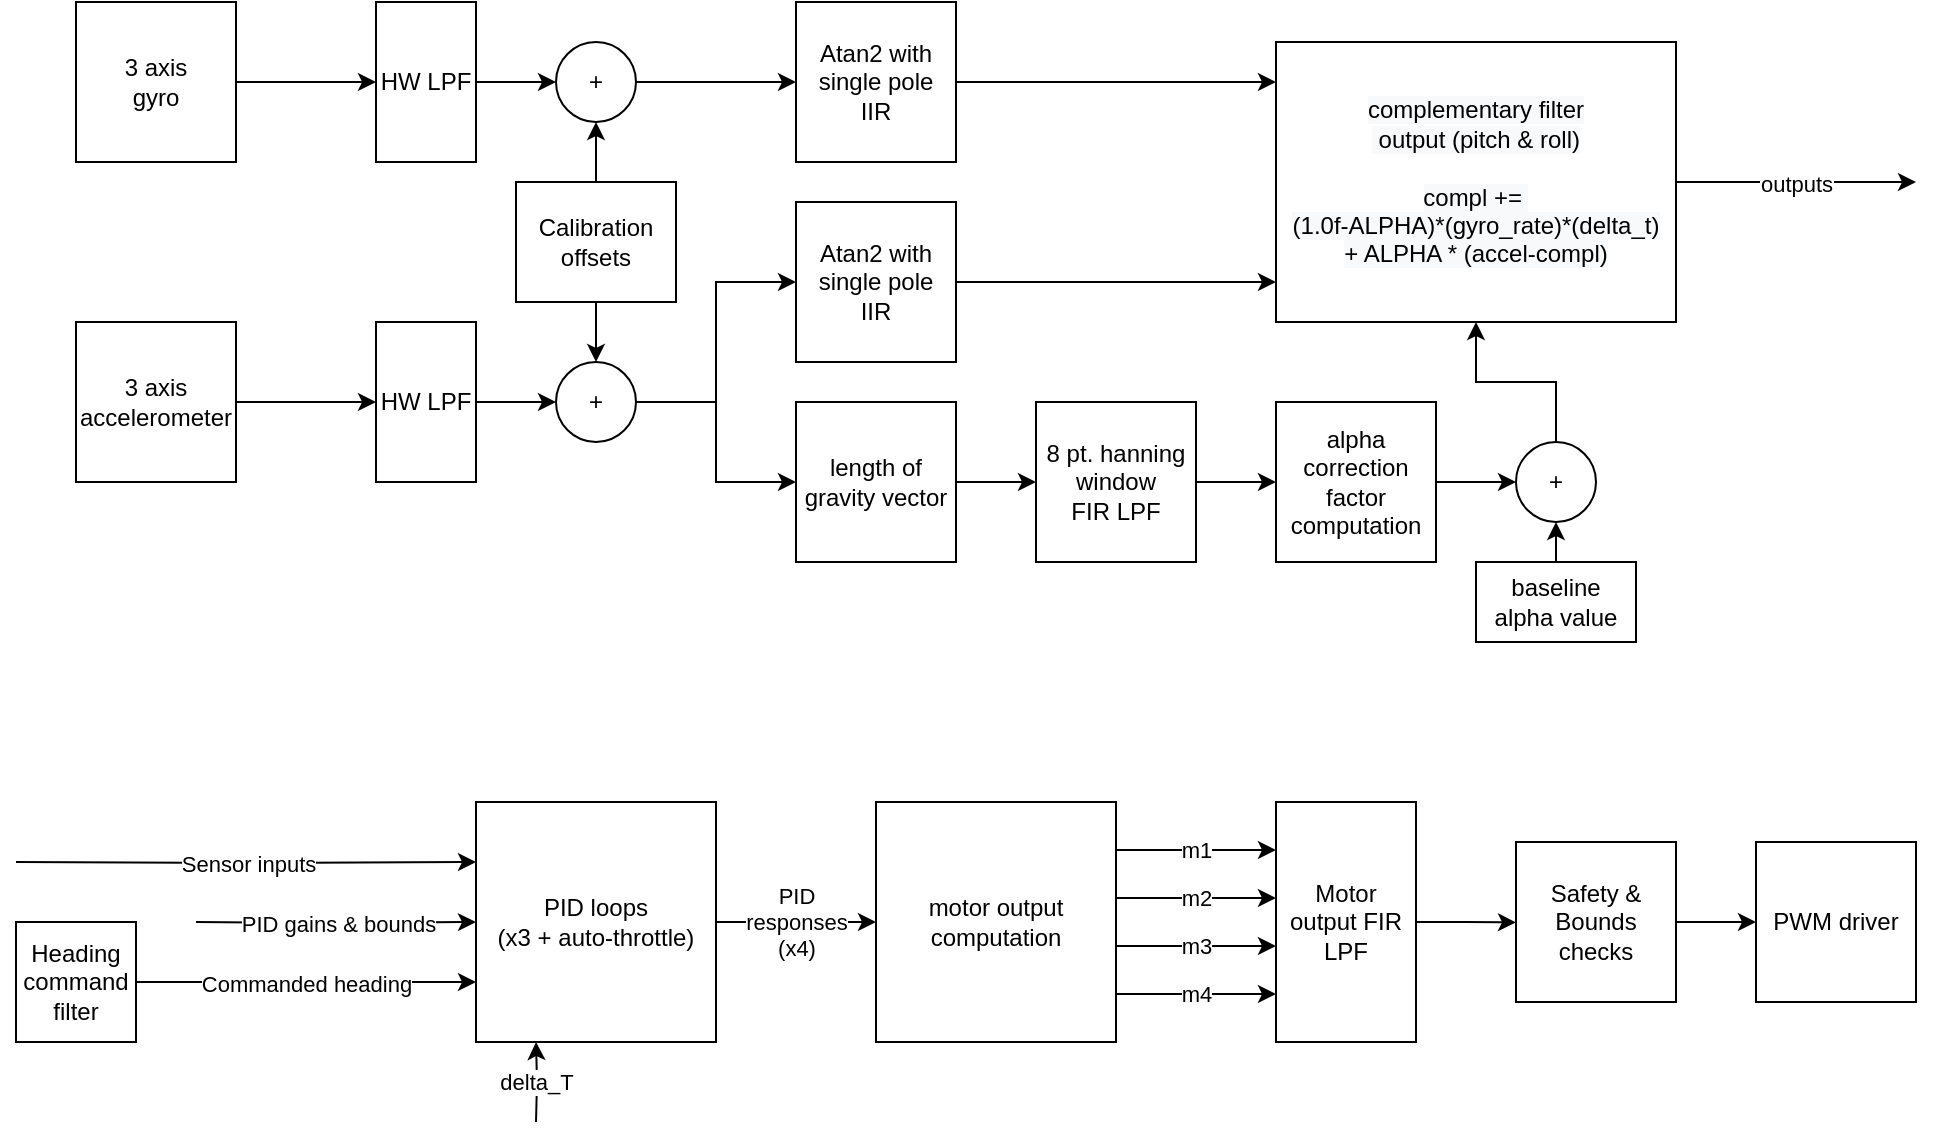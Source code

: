 <mxfile version="20.6.2" type="device"><diagram id="Elu2tkupHxw2Pz_N7HK8" name="Page-1"><mxGraphModel dx="1146" dy="486" grid="1" gridSize="10" guides="1" tooltips="1" connect="1" arrows="1" fold="1" page="1" pageScale="1" pageWidth="1100" pageHeight="850" math="0" shadow="0"><root><mxCell id="0"/><mxCell id="1" parent="0"/><mxCell id="j1UiEnJVGTMHu3IS5B0V-8" style="edgeStyle=orthogonalEdgeStyle;rounded=0;orthogonalLoop=1;jettySize=auto;html=1;exitX=1;exitY=0.5;exitDx=0;exitDy=0;entryX=0;entryY=0.5;entryDx=0;entryDy=0;" edge="1" parent="1" source="j1UiEnJVGTMHu3IS5B0V-1" target="j1UiEnJVGTMHu3IS5B0V-6"><mxGeometry relative="1" as="geometry"/></mxCell><mxCell id="j1UiEnJVGTMHu3IS5B0V-1" value="3 axis&lt;br&gt;gyro" style="whiteSpace=wrap;html=1;aspect=fixed;" vertex="1" parent="1"><mxGeometry x="80" y="160" width="80" height="80" as="geometry"/></mxCell><mxCell id="j1UiEnJVGTMHu3IS5B0V-3" style="edgeStyle=orthogonalEdgeStyle;rounded=0;orthogonalLoop=1;jettySize=auto;html=1;exitX=1;exitY=0.5;exitDx=0;exitDy=0;entryX=0;entryY=0.5;entryDx=0;entryDy=0;" edge="1" parent="1" source="j1UiEnJVGTMHu3IS5B0V-2" target="j1UiEnJVGTMHu3IS5B0V-5"><mxGeometry relative="1" as="geometry"><mxPoint x="220" y="360" as="targetPoint"/></mxGeometry></mxCell><mxCell id="j1UiEnJVGTMHu3IS5B0V-2" value="3 axis&lt;br&gt;accelerometer" style="whiteSpace=wrap;html=1;aspect=fixed;" vertex="1" parent="1"><mxGeometry x="80" y="320" width="80" height="80" as="geometry"/></mxCell><mxCell id="j1UiEnJVGTMHu3IS5B0V-24" style="edgeStyle=orthogonalEdgeStyle;rounded=0;orthogonalLoop=1;jettySize=auto;html=1;exitX=1;exitY=0.5;exitDx=0;exitDy=0;" edge="1" parent="1" source="j1UiEnJVGTMHu3IS5B0V-4"><mxGeometry relative="1" as="geometry"><mxPoint x="560" y="400" as="targetPoint"/></mxGeometry></mxCell><mxCell id="j1UiEnJVGTMHu3IS5B0V-4" value="length of gravity vector" style="whiteSpace=wrap;html=1;aspect=fixed;" vertex="1" parent="1"><mxGeometry x="440" y="360" width="80" height="80" as="geometry"/></mxCell><mxCell id="j1UiEnJVGTMHu3IS5B0V-15" style="edgeStyle=orthogonalEdgeStyle;rounded=0;orthogonalLoop=1;jettySize=auto;html=1;exitX=1;exitY=0.5;exitDx=0;exitDy=0;entryX=0;entryY=0.5;entryDx=0;entryDy=0;" edge="1" parent="1" source="j1UiEnJVGTMHu3IS5B0V-5" target="j1UiEnJVGTMHu3IS5B0V-12"><mxGeometry relative="1" as="geometry"/></mxCell><mxCell id="j1UiEnJVGTMHu3IS5B0V-5" value="HW LPF" style="rounded=0;whiteSpace=wrap;html=1;" vertex="1" parent="1"><mxGeometry x="230" y="320" width="50" height="80" as="geometry"/></mxCell><mxCell id="j1UiEnJVGTMHu3IS5B0V-9" style="edgeStyle=orthogonalEdgeStyle;rounded=0;orthogonalLoop=1;jettySize=auto;html=1;exitX=1;exitY=0.5;exitDx=0;exitDy=0;" edge="1" parent="1" source="j1UiEnJVGTMHu3IS5B0V-6"><mxGeometry relative="1" as="geometry"><mxPoint x="320" y="200" as="targetPoint"/></mxGeometry></mxCell><mxCell id="j1UiEnJVGTMHu3IS5B0V-6" value="HW LPF" style="rounded=0;whiteSpace=wrap;html=1;" vertex="1" parent="1"><mxGeometry x="230" y="160" width="50" height="80" as="geometry"/></mxCell><mxCell id="j1UiEnJVGTMHu3IS5B0V-13" style="edgeStyle=orthogonalEdgeStyle;rounded=0;orthogonalLoop=1;jettySize=auto;html=1;exitX=0.5;exitY=0;exitDx=0;exitDy=0;entryX=0.5;entryY=1;entryDx=0;entryDy=0;" edge="1" parent="1" source="j1UiEnJVGTMHu3IS5B0V-10" target="j1UiEnJVGTMHu3IS5B0V-11"><mxGeometry relative="1" as="geometry"/></mxCell><mxCell id="j1UiEnJVGTMHu3IS5B0V-14" style="edgeStyle=orthogonalEdgeStyle;rounded=0;orthogonalLoop=1;jettySize=auto;html=1;exitX=0.5;exitY=1;exitDx=0;exitDy=0;entryX=0.5;entryY=0;entryDx=0;entryDy=0;" edge="1" parent="1" source="j1UiEnJVGTMHu3IS5B0V-10" target="j1UiEnJVGTMHu3IS5B0V-12"><mxGeometry relative="1" as="geometry"/></mxCell><mxCell id="j1UiEnJVGTMHu3IS5B0V-10" value="Calibration offsets" style="rounded=0;whiteSpace=wrap;html=1;" vertex="1" parent="1"><mxGeometry x="300" y="250" width="80" height="60" as="geometry"/></mxCell><mxCell id="j1UiEnJVGTMHu3IS5B0V-17" style="edgeStyle=orthogonalEdgeStyle;rounded=0;orthogonalLoop=1;jettySize=auto;html=1;exitX=1;exitY=0.5;exitDx=0;exitDy=0;" edge="1" parent="1" source="j1UiEnJVGTMHu3IS5B0V-11"><mxGeometry relative="1" as="geometry"><mxPoint x="440" y="200" as="targetPoint"/></mxGeometry></mxCell><mxCell id="j1UiEnJVGTMHu3IS5B0V-11" value="+" style="ellipse;whiteSpace=wrap;html=1;aspect=fixed;" vertex="1" parent="1"><mxGeometry x="320" y="180" width="40" height="40" as="geometry"/></mxCell><mxCell id="j1UiEnJVGTMHu3IS5B0V-18" style="edgeStyle=orthogonalEdgeStyle;rounded=0;orthogonalLoop=1;jettySize=auto;html=1;exitX=1;exitY=0.5;exitDx=0;exitDy=0;entryX=0;entryY=0.5;entryDx=0;entryDy=0;" edge="1" parent="1" source="j1UiEnJVGTMHu3IS5B0V-12" target="j1UiEnJVGTMHu3IS5B0V-4"><mxGeometry relative="1" as="geometry"/></mxCell><mxCell id="j1UiEnJVGTMHu3IS5B0V-22" style="edgeStyle=orthogonalEdgeStyle;rounded=0;orthogonalLoop=1;jettySize=auto;html=1;exitX=1;exitY=0.5;exitDx=0;exitDy=0;entryX=0;entryY=0.5;entryDx=0;entryDy=0;" edge="1" parent="1" source="j1UiEnJVGTMHu3IS5B0V-12" target="j1UiEnJVGTMHu3IS5B0V-19"><mxGeometry relative="1" as="geometry"/></mxCell><mxCell id="j1UiEnJVGTMHu3IS5B0V-12" value="+" style="ellipse;whiteSpace=wrap;html=1;aspect=fixed;" vertex="1" parent="1"><mxGeometry x="320" y="340" width="40" height="40" as="geometry"/></mxCell><mxCell id="j1UiEnJVGTMHu3IS5B0V-39" style="edgeStyle=orthogonalEdgeStyle;rounded=0;orthogonalLoop=1;jettySize=auto;html=1;exitX=1;exitY=0.5;exitDx=0;exitDy=0;" edge="1" parent="1" source="j1UiEnJVGTMHu3IS5B0V-19"><mxGeometry relative="1" as="geometry"><mxPoint x="680" y="300" as="targetPoint"/></mxGeometry></mxCell><mxCell id="j1UiEnJVGTMHu3IS5B0V-19" value="Atan2 with single pole&lt;br&gt;IIR" style="whiteSpace=wrap;html=1;aspect=fixed;" vertex="1" parent="1"><mxGeometry x="440" y="260" width="80" height="80" as="geometry"/></mxCell><mxCell id="j1UiEnJVGTMHu3IS5B0V-30" style="edgeStyle=orthogonalEdgeStyle;rounded=0;orthogonalLoop=1;jettySize=auto;html=1;exitX=1;exitY=0.5;exitDx=0;exitDy=0;entryX=0;entryY=0.25;entryDx=0;entryDy=0;" edge="1" parent="1" source="j1UiEnJVGTMHu3IS5B0V-23"><mxGeometry relative="1" as="geometry"><mxPoint x="680" y="200" as="targetPoint"/></mxGeometry></mxCell><mxCell id="j1UiEnJVGTMHu3IS5B0V-23" value="Atan2 with single pole&lt;br&gt;IIR" style="whiteSpace=wrap;html=1;aspect=fixed;" vertex="1" parent="1"><mxGeometry x="440" y="160" width="80" height="80" as="geometry"/></mxCell><mxCell id="j1UiEnJVGTMHu3IS5B0V-33" style="edgeStyle=orthogonalEdgeStyle;rounded=0;orthogonalLoop=1;jettySize=auto;html=1;exitX=1;exitY=0.5;exitDx=0;exitDy=0;entryX=0;entryY=0.5;entryDx=0;entryDy=0;" edge="1" parent="1" source="j1UiEnJVGTMHu3IS5B0V-25" target="j1UiEnJVGTMHu3IS5B0V-26"><mxGeometry relative="1" as="geometry"/></mxCell><mxCell id="j1UiEnJVGTMHu3IS5B0V-25" value="8 pt. hanning window &lt;br&gt;FIR LPF" style="whiteSpace=wrap;html=1;aspect=fixed;" vertex="1" parent="1"><mxGeometry x="560" y="360" width="80" height="80" as="geometry"/></mxCell><mxCell id="j1UiEnJVGTMHu3IS5B0V-36" style="edgeStyle=orthogonalEdgeStyle;rounded=0;orthogonalLoop=1;jettySize=auto;html=1;exitX=1;exitY=0.5;exitDx=0;exitDy=0;entryX=0;entryY=0.5;entryDx=0;entryDy=0;" edge="1" parent="1" source="j1UiEnJVGTMHu3IS5B0V-26" target="j1UiEnJVGTMHu3IS5B0V-35"><mxGeometry relative="1" as="geometry"/></mxCell><mxCell id="j1UiEnJVGTMHu3IS5B0V-26" value="alpha correction factor computation" style="whiteSpace=wrap;html=1;aspect=fixed;" vertex="1" parent="1"><mxGeometry x="680" y="360" width="80" height="80" as="geometry"/></mxCell><mxCell id="j1UiEnJVGTMHu3IS5B0V-50" style="edgeStyle=orthogonalEdgeStyle;rounded=0;orthogonalLoop=1;jettySize=auto;html=1;exitX=0.5;exitY=0;exitDx=0;exitDy=0;entryX=0.5;entryY=1;entryDx=0;entryDy=0;" edge="1" parent="1" source="j1UiEnJVGTMHu3IS5B0V-35" target="j1UiEnJVGTMHu3IS5B0V-41"><mxGeometry relative="1" as="geometry"/></mxCell><mxCell id="j1UiEnJVGTMHu3IS5B0V-35" value="+" style="ellipse;whiteSpace=wrap;html=1;aspect=fixed;" vertex="1" parent="1"><mxGeometry x="800" y="380" width="40" height="40" as="geometry"/></mxCell><mxCell id="j1UiEnJVGTMHu3IS5B0V-38" style="edgeStyle=orthogonalEdgeStyle;rounded=0;orthogonalLoop=1;jettySize=auto;html=1;exitX=0.5;exitY=0;exitDx=0;exitDy=0;entryX=0.5;entryY=1;entryDx=0;entryDy=0;" edge="1" parent="1" source="j1UiEnJVGTMHu3IS5B0V-37" target="j1UiEnJVGTMHu3IS5B0V-35"><mxGeometry relative="1" as="geometry"/></mxCell><mxCell id="j1UiEnJVGTMHu3IS5B0V-37" value="baseline &lt;br&gt;alpha value" style="rounded=0;whiteSpace=wrap;html=1;" vertex="1" parent="1"><mxGeometry x="780" y="440" width="80" height="40" as="geometry"/></mxCell><mxCell id="j1UiEnJVGTMHu3IS5B0V-51" value="outputs" style="edgeStyle=orthogonalEdgeStyle;rounded=0;orthogonalLoop=1;jettySize=auto;html=1;exitX=1;exitY=0.5;exitDx=0;exitDy=0;" edge="1" parent="1" source="j1UiEnJVGTMHu3IS5B0V-41"><mxGeometry relative="1" as="geometry"><mxPoint x="1000" y="250" as="targetPoint"/></mxGeometry></mxCell><mxCell id="j1UiEnJVGTMHu3IS5B0V-41" value="&lt;span style=&quot;orphans: 2; text-align: center; text-indent: 0px; widows: 2; background-color: rgb(248, 249, 250); text-decoration-thickness: initial; text-decoration-style: initial; text-decoration-color: initial; float: none; display: inline !important;&quot;&gt;complementary filter&lt;br&gt;&amp;nbsp;output (pitch &amp;amp; roll)&lt;br&gt;&lt;br&gt;compl +=&amp;nbsp;&lt;br&gt;(1.0f-ALPHA)*(gyro_rate)*(delta_t) &lt;br&gt;+ ALPHA * (accel-compl)&lt;br&gt;&lt;/span&gt;" style="rounded=0;whiteSpace=wrap;html=1;" vertex="1" parent="1"><mxGeometry x="680" y="180" width="200" height="140" as="geometry"/></mxCell><mxCell id="j1UiEnJVGTMHu3IS5B0V-54" value="Sensor inputs" style="edgeStyle=orthogonalEdgeStyle;rounded=0;orthogonalLoop=1;jettySize=auto;html=1;entryX=0;entryY=0.25;entryDx=0;entryDy=0;" edge="1" parent="1" target="j1UiEnJVGTMHu3IS5B0V-53"><mxGeometry relative="1" as="geometry"><mxPoint x="50" y="590" as="sourcePoint"/></mxGeometry></mxCell><mxCell id="j1UiEnJVGTMHu3IS5B0V-56" value="PID gains &amp;amp; bounds" style="edgeStyle=orthogonalEdgeStyle;rounded=0;orthogonalLoop=1;jettySize=auto;html=1;entryX=0;entryY=0.5;entryDx=0;entryDy=0;" edge="1" parent="1" target="j1UiEnJVGTMHu3IS5B0V-53"><mxGeometry relative="1" as="geometry"><mxPoint x="140" y="620" as="sourcePoint"/></mxGeometry></mxCell><mxCell id="j1UiEnJVGTMHu3IS5B0V-57" value="delta_T" style="edgeStyle=orthogonalEdgeStyle;rounded=0;orthogonalLoop=1;jettySize=auto;html=1;exitX=0.25;exitY=1;exitDx=0;exitDy=0;entryX=0.25;entryY=1;entryDx=0;entryDy=0;" edge="1" parent="1" target="j1UiEnJVGTMHu3IS5B0V-53"><mxGeometry relative="1" as="geometry"><mxPoint x="310" y="720" as="sourcePoint"/></mxGeometry></mxCell><mxCell id="j1UiEnJVGTMHu3IS5B0V-59" value="PID&lt;br&gt;responses&lt;br&gt;(x4)" style="edgeStyle=orthogonalEdgeStyle;rounded=0;orthogonalLoop=1;jettySize=auto;html=1;exitX=1;exitY=0.5;exitDx=0;exitDy=0;entryX=0;entryY=0.5;entryDx=0;entryDy=0;" edge="1" parent="1" source="j1UiEnJVGTMHu3IS5B0V-53" target="j1UiEnJVGTMHu3IS5B0V-58"><mxGeometry relative="1" as="geometry"/></mxCell><mxCell id="j1UiEnJVGTMHu3IS5B0V-53" value="PID loops&lt;br&gt;(x3 + auto-throttle)" style="rounded=0;whiteSpace=wrap;html=1;" vertex="1" parent="1"><mxGeometry x="280" y="560" width="120" height="120" as="geometry"/></mxCell><mxCell id="j1UiEnJVGTMHu3IS5B0V-65" value="m2" style="edgeStyle=orthogonalEdgeStyle;rounded=0;orthogonalLoop=1;jettySize=auto;html=1;exitX=1;exitY=0.4;exitDx=0;exitDy=0;exitPerimeter=0;entryX=0;entryY=0.4;entryDx=0;entryDy=0;entryPerimeter=0;" edge="1" parent="1" source="j1UiEnJVGTMHu3IS5B0V-58" target="j1UiEnJVGTMHu3IS5B0V-60"><mxGeometry relative="1" as="geometry"/></mxCell><mxCell id="j1UiEnJVGTMHu3IS5B0V-66" value="m3" style="edgeStyle=orthogonalEdgeStyle;rounded=0;orthogonalLoop=1;jettySize=auto;html=1;exitX=1;exitY=0.6;exitDx=0;exitDy=0;exitPerimeter=0;entryX=0;entryY=0.6;entryDx=0;entryDy=0;entryPerimeter=0;" edge="1" parent="1" source="j1UiEnJVGTMHu3IS5B0V-58" target="j1UiEnJVGTMHu3IS5B0V-60"><mxGeometry relative="1" as="geometry"/></mxCell><mxCell id="j1UiEnJVGTMHu3IS5B0V-67" value="m4" style="edgeStyle=orthogonalEdgeStyle;rounded=0;orthogonalLoop=1;jettySize=auto;html=1;exitX=1;exitY=0.8;exitDx=0;exitDy=0;exitPerimeter=0;entryX=0;entryY=0.8;entryDx=0;entryDy=0;entryPerimeter=0;" edge="1" parent="1" source="j1UiEnJVGTMHu3IS5B0V-58" target="j1UiEnJVGTMHu3IS5B0V-60"><mxGeometry relative="1" as="geometry"/></mxCell><mxCell id="j1UiEnJVGTMHu3IS5B0V-68" value="m1" style="edgeStyle=orthogonalEdgeStyle;rounded=0;orthogonalLoop=1;jettySize=auto;html=1;exitX=1;exitY=0.2;exitDx=0;exitDy=0;exitPerimeter=0;entryX=0;entryY=0.2;entryDx=0;entryDy=0;entryPerimeter=0;" edge="1" parent="1" source="j1UiEnJVGTMHu3IS5B0V-58" target="j1UiEnJVGTMHu3IS5B0V-60"><mxGeometry relative="1" as="geometry"/></mxCell><mxCell id="j1UiEnJVGTMHu3IS5B0V-58" value="motor output computation" style="whiteSpace=wrap;html=1;aspect=fixed;points=[[0,0,0,0,0],[0,0.25,0,0,0],[0,0.5,0,0,0],[0,0.75,0,0,0],[0,1,0,0,0],[0.25,0,0,0,0],[0.25,1,0,0,0],[0.5,0,0,0,0],[0.5,1,0,0,0],[0.75,0,0,0,0],[0.75,1,0,0,0],[1,0,0,0,0],[1,0.2,0,0,0],[1,0.25,0,0,0],[1,0.4,0,0,0],[1,0.5,0,0,0],[1,0.6,0,0,0],[1,0.75,0,0,0],[1,0.8,0,0,0],[1,1,0,0,0]];" vertex="1" parent="1"><mxGeometry x="480" y="560" width="120" height="120" as="geometry"/></mxCell><mxCell id="j1UiEnJVGTMHu3IS5B0V-69" style="edgeStyle=orthogonalEdgeStyle;rounded=0;orthogonalLoop=1;jettySize=auto;html=1;exitX=1;exitY=0.5;exitDx=0;exitDy=0;exitPerimeter=0;" edge="1" parent="1" source="j1UiEnJVGTMHu3IS5B0V-60"><mxGeometry relative="1" as="geometry"><mxPoint x="800" y="620.207" as="targetPoint"/></mxGeometry></mxCell><mxCell id="j1UiEnJVGTMHu3IS5B0V-60" value="Motor &lt;br&gt;output FIR LPF" style="rounded=0;whiteSpace=wrap;html=1;points=[[0,0,0,0,0],[0,0.2,0,0,0],[0,0.25,0,0,0],[0,0.4,0,0,0],[0,0.5,0,0,0],[0,0.6,0,0,0],[0,0.75,0,0,0],[0,0.8,0,0,0],[0,1,0,0,0],[0.24,0,0,0,0],[0.24,1,0,0,0],[0.5,0,0,0,0],[0.5,1,0,0,0],[0.76,0,0,0,0],[0.76,1,0,0,0],[1,0,0,0,0],[1,0.25,0,0,0],[1,0.5,0,0,0],[1,0.75,0,0,0],[1,1,0,0,0]];" vertex="1" parent="1"><mxGeometry x="680" y="560" width="70" height="120" as="geometry"/></mxCell><mxCell id="j1UiEnJVGTMHu3IS5B0V-70" value="PWM driver" style="whiteSpace=wrap;html=1;aspect=fixed;" vertex="1" parent="1"><mxGeometry x="920" y="580" width="80" height="80" as="geometry"/></mxCell><mxCell id="j1UiEnJVGTMHu3IS5B0V-72" style="edgeStyle=orthogonalEdgeStyle;rounded=0;orthogonalLoop=1;jettySize=auto;html=1;exitX=1;exitY=0.5;exitDx=0;exitDy=0;entryX=0;entryY=0.5;entryDx=0;entryDy=0;" edge="1" parent="1" source="j1UiEnJVGTMHu3IS5B0V-71" target="j1UiEnJVGTMHu3IS5B0V-70"><mxGeometry relative="1" as="geometry"/></mxCell><mxCell id="j1UiEnJVGTMHu3IS5B0V-71" value="Safety &amp;amp; Bounds checks" style="whiteSpace=wrap;html=1;aspect=fixed;" vertex="1" parent="1"><mxGeometry x="800" y="580" width="80" height="80" as="geometry"/></mxCell><mxCell id="j1UiEnJVGTMHu3IS5B0V-73" value="Heading command filter" style="whiteSpace=wrap;html=1;aspect=fixed;" vertex="1" parent="1"><mxGeometry x="50" y="620" width="60" height="60" as="geometry"/></mxCell><mxCell id="j1UiEnJVGTMHu3IS5B0V-74" value="Commanded heading" style="edgeStyle=orthogonalEdgeStyle;rounded=0;orthogonalLoop=1;jettySize=auto;html=1;exitX=1;exitY=0.5;exitDx=0;exitDy=0;" edge="1" parent="1" source="j1UiEnJVGTMHu3IS5B0V-73"><mxGeometry relative="1" as="geometry"><mxPoint x="280" y="650" as="targetPoint"/><mxPoint x="130" y="630" as="sourcePoint"/></mxGeometry></mxCell></root></mxGraphModel></diagram></mxfile>